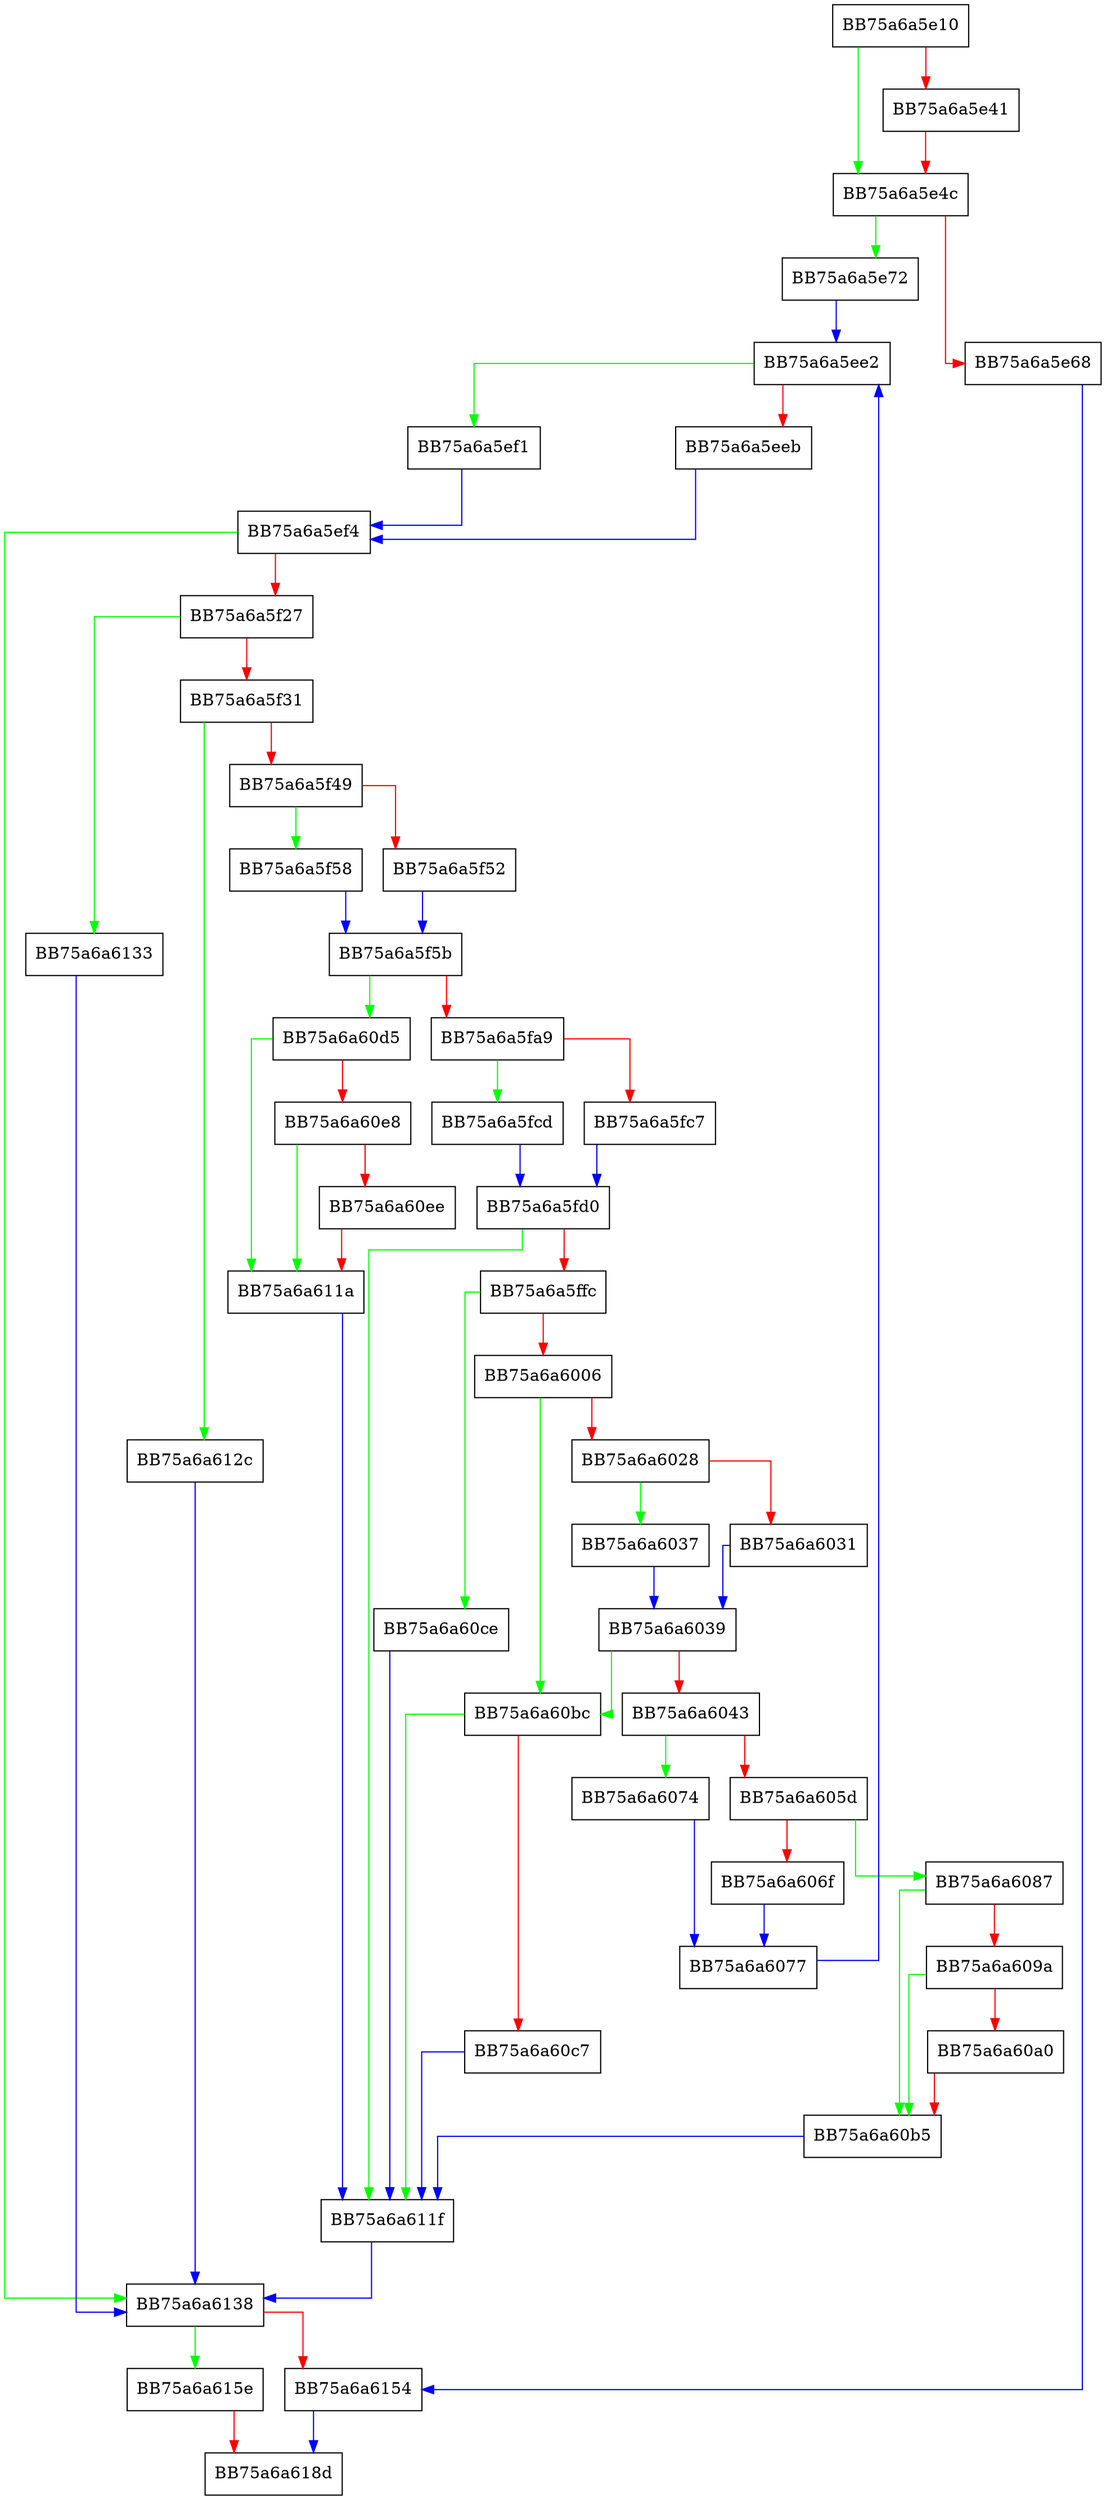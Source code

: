 digraph FindNext {
  node [shape="box"];
  graph [splines=ortho];
  BB75a6a5e10 -> BB75a6a5e4c [color="green"];
  BB75a6a5e10 -> BB75a6a5e41 [color="red"];
  BB75a6a5e41 -> BB75a6a5e4c [color="red"];
  BB75a6a5e4c -> BB75a6a5e72 [color="green"];
  BB75a6a5e4c -> BB75a6a5e68 [color="red"];
  BB75a6a5e68 -> BB75a6a6154 [color="blue"];
  BB75a6a5e72 -> BB75a6a5ee2 [color="blue"];
  BB75a6a5ee2 -> BB75a6a5ef1 [color="green"];
  BB75a6a5ee2 -> BB75a6a5eeb [color="red"];
  BB75a6a5eeb -> BB75a6a5ef4 [color="blue"];
  BB75a6a5ef1 -> BB75a6a5ef4 [color="blue"];
  BB75a6a5ef4 -> BB75a6a6138 [color="green"];
  BB75a6a5ef4 -> BB75a6a5f27 [color="red"];
  BB75a6a5f27 -> BB75a6a6133 [color="green"];
  BB75a6a5f27 -> BB75a6a5f31 [color="red"];
  BB75a6a5f31 -> BB75a6a612c [color="green"];
  BB75a6a5f31 -> BB75a6a5f49 [color="red"];
  BB75a6a5f49 -> BB75a6a5f58 [color="green"];
  BB75a6a5f49 -> BB75a6a5f52 [color="red"];
  BB75a6a5f52 -> BB75a6a5f5b [color="blue"];
  BB75a6a5f58 -> BB75a6a5f5b [color="blue"];
  BB75a6a5f5b -> BB75a6a60d5 [color="green"];
  BB75a6a5f5b -> BB75a6a5fa9 [color="red"];
  BB75a6a5fa9 -> BB75a6a5fcd [color="green"];
  BB75a6a5fa9 -> BB75a6a5fc7 [color="red"];
  BB75a6a5fc7 -> BB75a6a5fd0 [color="blue"];
  BB75a6a5fcd -> BB75a6a5fd0 [color="blue"];
  BB75a6a5fd0 -> BB75a6a611f [color="green"];
  BB75a6a5fd0 -> BB75a6a5ffc [color="red"];
  BB75a6a5ffc -> BB75a6a60ce [color="green"];
  BB75a6a5ffc -> BB75a6a6006 [color="red"];
  BB75a6a6006 -> BB75a6a60bc [color="green"];
  BB75a6a6006 -> BB75a6a6028 [color="red"];
  BB75a6a6028 -> BB75a6a6037 [color="green"];
  BB75a6a6028 -> BB75a6a6031 [color="red"];
  BB75a6a6031 -> BB75a6a6039 [color="blue"];
  BB75a6a6037 -> BB75a6a6039 [color="blue"];
  BB75a6a6039 -> BB75a6a60bc [color="green"];
  BB75a6a6039 -> BB75a6a6043 [color="red"];
  BB75a6a6043 -> BB75a6a6074 [color="green"];
  BB75a6a6043 -> BB75a6a605d [color="red"];
  BB75a6a605d -> BB75a6a6087 [color="green"];
  BB75a6a605d -> BB75a6a606f [color="red"];
  BB75a6a606f -> BB75a6a6077 [color="blue"];
  BB75a6a6074 -> BB75a6a6077 [color="blue"];
  BB75a6a6077 -> BB75a6a5ee2 [color="blue"];
  BB75a6a6087 -> BB75a6a60b5 [color="green"];
  BB75a6a6087 -> BB75a6a609a [color="red"];
  BB75a6a609a -> BB75a6a60b5 [color="green"];
  BB75a6a609a -> BB75a6a60a0 [color="red"];
  BB75a6a60a0 -> BB75a6a60b5 [color="red"];
  BB75a6a60b5 -> BB75a6a611f [color="blue"];
  BB75a6a60bc -> BB75a6a611f [color="green"];
  BB75a6a60bc -> BB75a6a60c7 [color="red"];
  BB75a6a60c7 -> BB75a6a611f [color="blue"];
  BB75a6a60ce -> BB75a6a611f [color="blue"];
  BB75a6a60d5 -> BB75a6a611a [color="green"];
  BB75a6a60d5 -> BB75a6a60e8 [color="red"];
  BB75a6a60e8 -> BB75a6a611a [color="green"];
  BB75a6a60e8 -> BB75a6a60ee [color="red"];
  BB75a6a60ee -> BB75a6a611a [color="red"];
  BB75a6a611a -> BB75a6a611f [color="blue"];
  BB75a6a611f -> BB75a6a6138 [color="blue"];
  BB75a6a612c -> BB75a6a6138 [color="blue"];
  BB75a6a6133 -> BB75a6a6138 [color="blue"];
  BB75a6a6138 -> BB75a6a615e [color="green"];
  BB75a6a6138 -> BB75a6a6154 [color="red"];
  BB75a6a6154 -> BB75a6a618d [color="blue"];
  BB75a6a615e -> BB75a6a618d [color="red"];
}